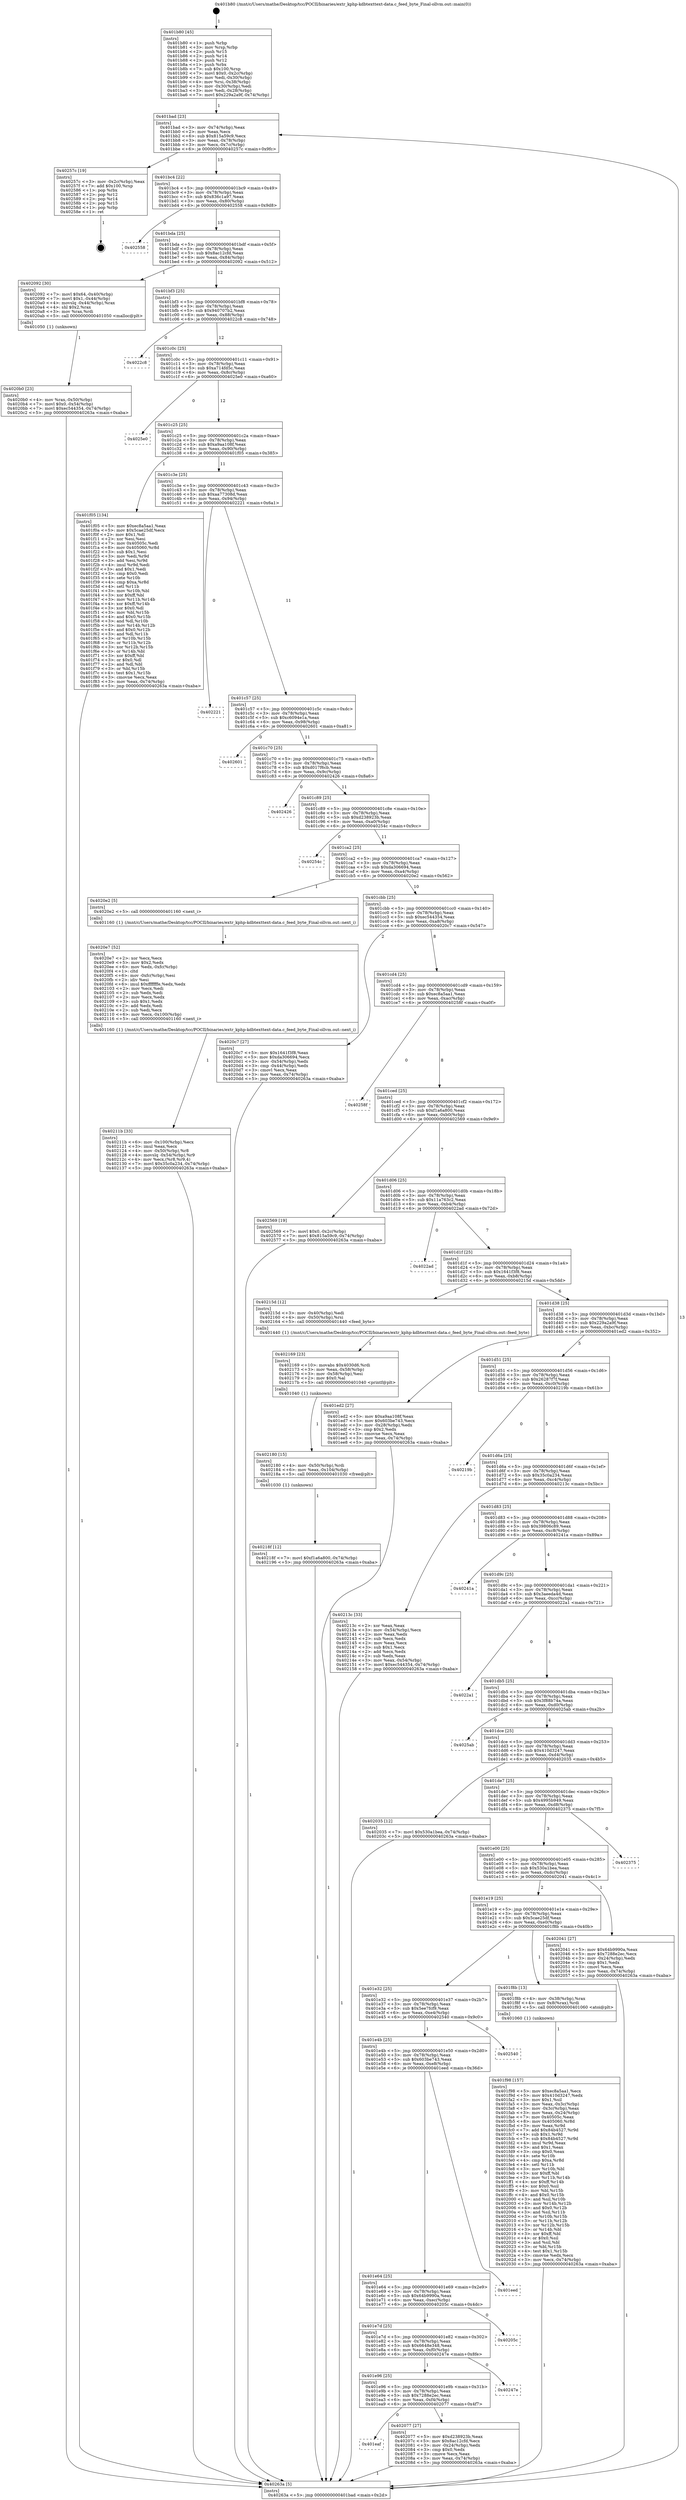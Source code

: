 digraph "0x401b80" {
  label = "0x401b80 (/mnt/c/Users/mathe/Desktop/tcc/POCII/binaries/extr_kphp-kdbtexttext-data.c_feed_byte_Final-ollvm.out::main(0))"
  labelloc = "t"
  node[shape=record]

  Entry [label="",width=0.3,height=0.3,shape=circle,fillcolor=black,style=filled]
  "0x401bad" [label="{
     0x401bad [23]\l
     | [instrs]\l
     &nbsp;&nbsp;0x401bad \<+3\>: mov -0x74(%rbp),%eax\l
     &nbsp;&nbsp;0x401bb0 \<+2\>: mov %eax,%ecx\l
     &nbsp;&nbsp;0x401bb2 \<+6\>: sub $0x815a59c9,%ecx\l
     &nbsp;&nbsp;0x401bb8 \<+3\>: mov %eax,-0x78(%rbp)\l
     &nbsp;&nbsp;0x401bbb \<+3\>: mov %ecx,-0x7c(%rbp)\l
     &nbsp;&nbsp;0x401bbe \<+6\>: je 000000000040257c \<main+0x9fc\>\l
  }"]
  "0x40257c" [label="{
     0x40257c [19]\l
     | [instrs]\l
     &nbsp;&nbsp;0x40257c \<+3\>: mov -0x2c(%rbp),%eax\l
     &nbsp;&nbsp;0x40257f \<+7\>: add $0x100,%rsp\l
     &nbsp;&nbsp;0x402586 \<+1\>: pop %rbx\l
     &nbsp;&nbsp;0x402587 \<+2\>: pop %r12\l
     &nbsp;&nbsp;0x402589 \<+2\>: pop %r14\l
     &nbsp;&nbsp;0x40258b \<+2\>: pop %r15\l
     &nbsp;&nbsp;0x40258d \<+1\>: pop %rbp\l
     &nbsp;&nbsp;0x40258e \<+1\>: ret\l
  }"]
  "0x401bc4" [label="{
     0x401bc4 [22]\l
     | [instrs]\l
     &nbsp;&nbsp;0x401bc4 \<+5\>: jmp 0000000000401bc9 \<main+0x49\>\l
     &nbsp;&nbsp;0x401bc9 \<+3\>: mov -0x78(%rbp),%eax\l
     &nbsp;&nbsp;0x401bcc \<+5\>: sub $0x836c1a97,%eax\l
     &nbsp;&nbsp;0x401bd1 \<+3\>: mov %eax,-0x80(%rbp)\l
     &nbsp;&nbsp;0x401bd4 \<+6\>: je 0000000000402558 \<main+0x9d8\>\l
  }"]
  Exit [label="",width=0.3,height=0.3,shape=circle,fillcolor=black,style=filled,peripheries=2]
  "0x402558" [label="{
     0x402558\l
  }", style=dashed]
  "0x401bda" [label="{
     0x401bda [25]\l
     | [instrs]\l
     &nbsp;&nbsp;0x401bda \<+5\>: jmp 0000000000401bdf \<main+0x5f\>\l
     &nbsp;&nbsp;0x401bdf \<+3\>: mov -0x78(%rbp),%eax\l
     &nbsp;&nbsp;0x401be2 \<+5\>: sub $0x8ac12cfd,%eax\l
     &nbsp;&nbsp;0x401be7 \<+6\>: mov %eax,-0x84(%rbp)\l
     &nbsp;&nbsp;0x401bed \<+6\>: je 0000000000402092 \<main+0x512\>\l
  }"]
  "0x40218f" [label="{
     0x40218f [12]\l
     | [instrs]\l
     &nbsp;&nbsp;0x40218f \<+7\>: movl $0xf1a6a800,-0x74(%rbp)\l
     &nbsp;&nbsp;0x402196 \<+5\>: jmp 000000000040263a \<main+0xaba\>\l
  }"]
  "0x402092" [label="{
     0x402092 [30]\l
     | [instrs]\l
     &nbsp;&nbsp;0x402092 \<+7\>: movl $0x64,-0x40(%rbp)\l
     &nbsp;&nbsp;0x402099 \<+7\>: movl $0x1,-0x44(%rbp)\l
     &nbsp;&nbsp;0x4020a0 \<+4\>: movslq -0x44(%rbp),%rax\l
     &nbsp;&nbsp;0x4020a4 \<+4\>: shl $0x2,%rax\l
     &nbsp;&nbsp;0x4020a8 \<+3\>: mov %rax,%rdi\l
     &nbsp;&nbsp;0x4020ab \<+5\>: call 0000000000401050 \<malloc@plt\>\l
     | [calls]\l
     &nbsp;&nbsp;0x401050 \{1\} (unknown)\l
  }"]
  "0x401bf3" [label="{
     0x401bf3 [25]\l
     | [instrs]\l
     &nbsp;&nbsp;0x401bf3 \<+5\>: jmp 0000000000401bf8 \<main+0x78\>\l
     &nbsp;&nbsp;0x401bf8 \<+3\>: mov -0x78(%rbp),%eax\l
     &nbsp;&nbsp;0x401bfb \<+5\>: sub $0x940707b2,%eax\l
     &nbsp;&nbsp;0x401c00 \<+6\>: mov %eax,-0x88(%rbp)\l
     &nbsp;&nbsp;0x401c06 \<+6\>: je 00000000004022c8 \<main+0x748\>\l
  }"]
  "0x402180" [label="{
     0x402180 [15]\l
     | [instrs]\l
     &nbsp;&nbsp;0x402180 \<+4\>: mov -0x50(%rbp),%rdi\l
     &nbsp;&nbsp;0x402184 \<+6\>: mov %eax,-0x104(%rbp)\l
     &nbsp;&nbsp;0x40218a \<+5\>: call 0000000000401030 \<free@plt\>\l
     | [calls]\l
     &nbsp;&nbsp;0x401030 \{1\} (unknown)\l
  }"]
  "0x4022c8" [label="{
     0x4022c8\l
  }", style=dashed]
  "0x401c0c" [label="{
     0x401c0c [25]\l
     | [instrs]\l
     &nbsp;&nbsp;0x401c0c \<+5\>: jmp 0000000000401c11 \<main+0x91\>\l
     &nbsp;&nbsp;0x401c11 \<+3\>: mov -0x78(%rbp),%eax\l
     &nbsp;&nbsp;0x401c14 \<+5\>: sub $0xa714fd5c,%eax\l
     &nbsp;&nbsp;0x401c19 \<+6\>: mov %eax,-0x8c(%rbp)\l
     &nbsp;&nbsp;0x401c1f \<+6\>: je 00000000004025e0 \<main+0xa60\>\l
  }"]
  "0x402169" [label="{
     0x402169 [23]\l
     | [instrs]\l
     &nbsp;&nbsp;0x402169 \<+10\>: movabs $0x4030d6,%rdi\l
     &nbsp;&nbsp;0x402173 \<+3\>: mov %eax,-0x58(%rbp)\l
     &nbsp;&nbsp;0x402176 \<+3\>: mov -0x58(%rbp),%esi\l
     &nbsp;&nbsp;0x402179 \<+2\>: mov $0x0,%al\l
     &nbsp;&nbsp;0x40217b \<+5\>: call 0000000000401040 \<printf@plt\>\l
     | [calls]\l
     &nbsp;&nbsp;0x401040 \{1\} (unknown)\l
  }"]
  "0x4025e0" [label="{
     0x4025e0\l
  }", style=dashed]
  "0x401c25" [label="{
     0x401c25 [25]\l
     | [instrs]\l
     &nbsp;&nbsp;0x401c25 \<+5\>: jmp 0000000000401c2a \<main+0xaa\>\l
     &nbsp;&nbsp;0x401c2a \<+3\>: mov -0x78(%rbp),%eax\l
     &nbsp;&nbsp;0x401c2d \<+5\>: sub $0xa9aa108f,%eax\l
     &nbsp;&nbsp;0x401c32 \<+6\>: mov %eax,-0x90(%rbp)\l
     &nbsp;&nbsp;0x401c38 \<+6\>: je 0000000000401f05 \<main+0x385\>\l
  }"]
  "0x40211b" [label="{
     0x40211b [33]\l
     | [instrs]\l
     &nbsp;&nbsp;0x40211b \<+6\>: mov -0x100(%rbp),%ecx\l
     &nbsp;&nbsp;0x402121 \<+3\>: imul %eax,%ecx\l
     &nbsp;&nbsp;0x402124 \<+4\>: mov -0x50(%rbp),%r8\l
     &nbsp;&nbsp;0x402128 \<+4\>: movslq -0x54(%rbp),%r9\l
     &nbsp;&nbsp;0x40212c \<+4\>: mov %ecx,(%r8,%r9,4)\l
     &nbsp;&nbsp;0x402130 \<+7\>: movl $0x35c0a234,-0x74(%rbp)\l
     &nbsp;&nbsp;0x402137 \<+5\>: jmp 000000000040263a \<main+0xaba\>\l
  }"]
  "0x401f05" [label="{
     0x401f05 [134]\l
     | [instrs]\l
     &nbsp;&nbsp;0x401f05 \<+5\>: mov $0xec8a5aa1,%eax\l
     &nbsp;&nbsp;0x401f0a \<+5\>: mov $0x5cae25df,%ecx\l
     &nbsp;&nbsp;0x401f0f \<+2\>: mov $0x1,%dl\l
     &nbsp;&nbsp;0x401f11 \<+2\>: xor %esi,%esi\l
     &nbsp;&nbsp;0x401f13 \<+7\>: mov 0x40505c,%edi\l
     &nbsp;&nbsp;0x401f1a \<+8\>: mov 0x405060,%r8d\l
     &nbsp;&nbsp;0x401f22 \<+3\>: sub $0x1,%esi\l
     &nbsp;&nbsp;0x401f25 \<+3\>: mov %edi,%r9d\l
     &nbsp;&nbsp;0x401f28 \<+3\>: add %esi,%r9d\l
     &nbsp;&nbsp;0x401f2b \<+4\>: imul %r9d,%edi\l
     &nbsp;&nbsp;0x401f2f \<+3\>: and $0x1,%edi\l
     &nbsp;&nbsp;0x401f32 \<+3\>: cmp $0x0,%edi\l
     &nbsp;&nbsp;0x401f35 \<+4\>: sete %r10b\l
     &nbsp;&nbsp;0x401f39 \<+4\>: cmp $0xa,%r8d\l
     &nbsp;&nbsp;0x401f3d \<+4\>: setl %r11b\l
     &nbsp;&nbsp;0x401f41 \<+3\>: mov %r10b,%bl\l
     &nbsp;&nbsp;0x401f44 \<+3\>: xor $0xff,%bl\l
     &nbsp;&nbsp;0x401f47 \<+3\>: mov %r11b,%r14b\l
     &nbsp;&nbsp;0x401f4a \<+4\>: xor $0xff,%r14b\l
     &nbsp;&nbsp;0x401f4e \<+3\>: xor $0x0,%dl\l
     &nbsp;&nbsp;0x401f51 \<+3\>: mov %bl,%r15b\l
     &nbsp;&nbsp;0x401f54 \<+4\>: and $0x0,%r15b\l
     &nbsp;&nbsp;0x401f58 \<+3\>: and %dl,%r10b\l
     &nbsp;&nbsp;0x401f5b \<+3\>: mov %r14b,%r12b\l
     &nbsp;&nbsp;0x401f5e \<+4\>: and $0x0,%r12b\l
     &nbsp;&nbsp;0x401f62 \<+3\>: and %dl,%r11b\l
     &nbsp;&nbsp;0x401f65 \<+3\>: or %r10b,%r15b\l
     &nbsp;&nbsp;0x401f68 \<+3\>: or %r11b,%r12b\l
     &nbsp;&nbsp;0x401f6b \<+3\>: xor %r12b,%r15b\l
     &nbsp;&nbsp;0x401f6e \<+3\>: or %r14b,%bl\l
     &nbsp;&nbsp;0x401f71 \<+3\>: xor $0xff,%bl\l
     &nbsp;&nbsp;0x401f74 \<+3\>: or $0x0,%dl\l
     &nbsp;&nbsp;0x401f77 \<+2\>: and %dl,%bl\l
     &nbsp;&nbsp;0x401f79 \<+3\>: or %bl,%r15b\l
     &nbsp;&nbsp;0x401f7c \<+4\>: test $0x1,%r15b\l
     &nbsp;&nbsp;0x401f80 \<+3\>: cmovne %ecx,%eax\l
     &nbsp;&nbsp;0x401f83 \<+3\>: mov %eax,-0x74(%rbp)\l
     &nbsp;&nbsp;0x401f86 \<+5\>: jmp 000000000040263a \<main+0xaba\>\l
  }"]
  "0x401c3e" [label="{
     0x401c3e [25]\l
     | [instrs]\l
     &nbsp;&nbsp;0x401c3e \<+5\>: jmp 0000000000401c43 \<main+0xc3\>\l
     &nbsp;&nbsp;0x401c43 \<+3\>: mov -0x78(%rbp),%eax\l
     &nbsp;&nbsp;0x401c46 \<+5\>: sub $0xaa77308d,%eax\l
     &nbsp;&nbsp;0x401c4b \<+6\>: mov %eax,-0x94(%rbp)\l
     &nbsp;&nbsp;0x401c51 \<+6\>: je 0000000000402221 \<main+0x6a1\>\l
  }"]
  "0x4020e7" [label="{
     0x4020e7 [52]\l
     | [instrs]\l
     &nbsp;&nbsp;0x4020e7 \<+2\>: xor %ecx,%ecx\l
     &nbsp;&nbsp;0x4020e9 \<+5\>: mov $0x2,%edx\l
     &nbsp;&nbsp;0x4020ee \<+6\>: mov %edx,-0xfc(%rbp)\l
     &nbsp;&nbsp;0x4020f4 \<+1\>: cltd\l
     &nbsp;&nbsp;0x4020f5 \<+6\>: mov -0xfc(%rbp),%esi\l
     &nbsp;&nbsp;0x4020fb \<+2\>: idiv %esi\l
     &nbsp;&nbsp;0x4020fd \<+6\>: imul $0xfffffffe,%edx,%edx\l
     &nbsp;&nbsp;0x402103 \<+2\>: mov %ecx,%edi\l
     &nbsp;&nbsp;0x402105 \<+2\>: sub %edx,%edi\l
     &nbsp;&nbsp;0x402107 \<+2\>: mov %ecx,%edx\l
     &nbsp;&nbsp;0x402109 \<+3\>: sub $0x1,%edx\l
     &nbsp;&nbsp;0x40210c \<+2\>: add %edx,%edi\l
     &nbsp;&nbsp;0x40210e \<+2\>: sub %edi,%ecx\l
     &nbsp;&nbsp;0x402110 \<+6\>: mov %ecx,-0x100(%rbp)\l
     &nbsp;&nbsp;0x402116 \<+5\>: call 0000000000401160 \<next_i\>\l
     | [calls]\l
     &nbsp;&nbsp;0x401160 \{1\} (/mnt/c/Users/mathe/Desktop/tcc/POCII/binaries/extr_kphp-kdbtexttext-data.c_feed_byte_Final-ollvm.out::next_i)\l
  }"]
  "0x402221" [label="{
     0x402221\l
  }", style=dashed]
  "0x401c57" [label="{
     0x401c57 [25]\l
     | [instrs]\l
     &nbsp;&nbsp;0x401c57 \<+5\>: jmp 0000000000401c5c \<main+0xdc\>\l
     &nbsp;&nbsp;0x401c5c \<+3\>: mov -0x78(%rbp),%eax\l
     &nbsp;&nbsp;0x401c5f \<+5\>: sub $0xc6094e1a,%eax\l
     &nbsp;&nbsp;0x401c64 \<+6\>: mov %eax,-0x98(%rbp)\l
     &nbsp;&nbsp;0x401c6a \<+6\>: je 0000000000402601 \<main+0xa81\>\l
  }"]
  "0x4020b0" [label="{
     0x4020b0 [23]\l
     | [instrs]\l
     &nbsp;&nbsp;0x4020b0 \<+4\>: mov %rax,-0x50(%rbp)\l
     &nbsp;&nbsp;0x4020b4 \<+7\>: movl $0x0,-0x54(%rbp)\l
     &nbsp;&nbsp;0x4020bb \<+7\>: movl $0xec544354,-0x74(%rbp)\l
     &nbsp;&nbsp;0x4020c2 \<+5\>: jmp 000000000040263a \<main+0xaba\>\l
  }"]
  "0x402601" [label="{
     0x402601\l
  }", style=dashed]
  "0x401c70" [label="{
     0x401c70 [25]\l
     | [instrs]\l
     &nbsp;&nbsp;0x401c70 \<+5\>: jmp 0000000000401c75 \<main+0xf5\>\l
     &nbsp;&nbsp;0x401c75 \<+3\>: mov -0x78(%rbp),%eax\l
     &nbsp;&nbsp;0x401c78 \<+5\>: sub $0xd017f6cb,%eax\l
     &nbsp;&nbsp;0x401c7d \<+6\>: mov %eax,-0x9c(%rbp)\l
     &nbsp;&nbsp;0x401c83 \<+6\>: je 0000000000402426 \<main+0x8a6\>\l
  }"]
  "0x401eaf" [label="{
     0x401eaf\l
  }", style=dashed]
  "0x402426" [label="{
     0x402426\l
  }", style=dashed]
  "0x401c89" [label="{
     0x401c89 [25]\l
     | [instrs]\l
     &nbsp;&nbsp;0x401c89 \<+5\>: jmp 0000000000401c8e \<main+0x10e\>\l
     &nbsp;&nbsp;0x401c8e \<+3\>: mov -0x78(%rbp),%eax\l
     &nbsp;&nbsp;0x401c91 \<+5\>: sub $0xd238923b,%eax\l
     &nbsp;&nbsp;0x401c96 \<+6\>: mov %eax,-0xa0(%rbp)\l
     &nbsp;&nbsp;0x401c9c \<+6\>: je 000000000040254c \<main+0x9cc\>\l
  }"]
  "0x402077" [label="{
     0x402077 [27]\l
     | [instrs]\l
     &nbsp;&nbsp;0x402077 \<+5\>: mov $0xd238923b,%eax\l
     &nbsp;&nbsp;0x40207c \<+5\>: mov $0x8ac12cfd,%ecx\l
     &nbsp;&nbsp;0x402081 \<+3\>: mov -0x24(%rbp),%edx\l
     &nbsp;&nbsp;0x402084 \<+3\>: cmp $0x0,%edx\l
     &nbsp;&nbsp;0x402087 \<+3\>: cmove %ecx,%eax\l
     &nbsp;&nbsp;0x40208a \<+3\>: mov %eax,-0x74(%rbp)\l
     &nbsp;&nbsp;0x40208d \<+5\>: jmp 000000000040263a \<main+0xaba\>\l
  }"]
  "0x40254c" [label="{
     0x40254c\l
  }", style=dashed]
  "0x401ca2" [label="{
     0x401ca2 [25]\l
     | [instrs]\l
     &nbsp;&nbsp;0x401ca2 \<+5\>: jmp 0000000000401ca7 \<main+0x127\>\l
     &nbsp;&nbsp;0x401ca7 \<+3\>: mov -0x78(%rbp),%eax\l
     &nbsp;&nbsp;0x401caa \<+5\>: sub $0xda306694,%eax\l
     &nbsp;&nbsp;0x401caf \<+6\>: mov %eax,-0xa4(%rbp)\l
     &nbsp;&nbsp;0x401cb5 \<+6\>: je 00000000004020e2 \<main+0x562\>\l
  }"]
  "0x401e96" [label="{
     0x401e96 [25]\l
     | [instrs]\l
     &nbsp;&nbsp;0x401e96 \<+5\>: jmp 0000000000401e9b \<main+0x31b\>\l
     &nbsp;&nbsp;0x401e9b \<+3\>: mov -0x78(%rbp),%eax\l
     &nbsp;&nbsp;0x401e9e \<+5\>: sub $0x7288e2ec,%eax\l
     &nbsp;&nbsp;0x401ea3 \<+6\>: mov %eax,-0xf4(%rbp)\l
     &nbsp;&nbsp;0x401ea9 \<+6\>: je 0000000000402077 \<main+0x4f7\>\l
  }"]
  "0x4020e2" [label="{
     0x4020e2 [5]\l
     | [instrs]\l
     &nbsp;&nbsp;0x4020e2 \<+5\>: call 0000000000401160 \<next_i\>\l
     | [calls]\l
     &nbsp;&nbsp;0x401160 \{1\} (/mnt/c/Users/mathe/Desktop/tcc/POCII/binaries/extr_kphp-kdbtexttext-data.c_feed_byte_Final-ollvm.out::next_i)\l
  }"]
  "0x401cbb" [label="{
     0x401cbb [25]\l
     | [instrs]\l
     &nbsp;&nbsp;0x401cbb \<+5\>: jmp 0000000000401cc0 \<main+0x140\>\l
     &nbsp;&nbsp;0x401cc0 \<+3\>: mov -0x78(%rbp),%eax\l
     &nbsp;&nbsp;0x401cc3 \<+5\>: sub $0xec544354,%eax\l
     &nbsp;&nbsp;0x401cc8 \<+6\>: mov %eax,-0xa8(%rbp)\l
     &nbsp;&nbsp;0x401cce \<+6\>: je 00000000004020c7 \<main+0x547\>\l
  }"]
  "0x40247e" [label="{
     0x40247e\l
  }", style=dashed]
  "0x4020c7" [label="{
     0x4020c7 [27]\l
     | [instrs]\l
     &nbsp;&nbsp;0x4020c7 \<+5\>: mov $0x1641f3f8,%eax\l
     &nbsp;&nbsp;0x4020cc \<+5\>: mov $0xda306694,%ecx\l
     &nbsp;&nbsp;0x4020d1 \<+3\>: mov -0x54(%rbp),%edx\l
     &nbsp;&nbsp;0x4020d4 \<+3\>: cmp -0x44(%rbp),%edx\l
     &nbsp;&nbsp;0x4020d7 \<+3\>: cmovl %ecx,%eax\l
     &nbsp;&nbsp;0x4020da \<+3\>: mov %eax,-0x74(%rbp)\l
     &nbsp;&nbsp;0x4020dd \<+5\>: jmp 000000000040263a \<main+0xaba\>\l
  }"]
  "0x401cd4" [label="{
     0x401cd4 [25]\l
     | [instrs]\l
     &nbsp;&nbsp;0x401cd4 \<+5\>: jmp 0000000000401cd9 \<main+0x159\>\l
     &nbsp;&nbsp;0x401cd9 \<+3\>: mov -0x78(%rbp),%eax\l
     &nbsp;&nbsp;0x401cdc \<+5\>: sub $0xec8a5aa1,%eax\l
     &nbsp;&nbsp;0x401ce1 \<+6\>: mov %eax,-0xac(%rbp)\l
     &nbsp;&nbsp;0x401ce7 \<+6\>: je 000000000040258f \<main+0xa0f\>\l
  }"]
  "0x401e7d" [label="{
     0x401e7d [25]\l
     | [instrs]\l
     &nbsp;&nbsp;0x401e7d \<+5\>: jmp 0000000000401e82 \<main+0x302\>\l
     &nbsp;&nbsp;0x401e82 \<+3\>: mov -0x78(%rbp),%eax\l
     &nbsp;&nbsp;0x401e85 \<+5\>: sub $0x6648e348,%eax\l
     &nbsp;&nbsp;0x401e8a \<+6\>: mov %eax,-0xf0(%rbp)\l
     &nbsp;&nbsp;0x401e90 \<+6\>: je 000000000040247e \<main+0x8fe\>\l
  }"]
  "0x40258f" [label="{
     0x40258f\l
  }", style=dashed]
  "0x401ced" [label="{
     0x401ced [25]\l
     | [instrs]\l
     &nbsp;&nbsp;0x401ced \<+5\>: jmp 0000000000401cf2 \<main+0x172\>\l
     &nbsp;&nbsp;0x401cf2 \<+3\>: mov -0x78(%rbp),%eax\l
     &nbsp;&nbsp;0x401cf5 \<+5\>: sub $0xf1a6a800,%eax\l
     &nbsp;&nbsp;0x401cfa \<+6\>: mov %eax,-0xb0(%rbp)\l
     &nbsp;&nbsp;0x401d00 \<+6\>: je 0000000000402569 \<main+0x9e9\>\l
  }"]
  "0x40205c" [label="{
     0x40205c\l
  }", style=dashed]
  "0x402569" [label="{
     0x402569 [19]\l
     | [instrs]\l
     &nbsp;&nbsp;0x402569 \<+7\>: movl $0x0,-0x2c(%rbp)\l
     &nbsp;&nbsp;0x402570 \<+7\>: movl $0x815a59c9,-0x74(%rbp)\l
     &nbsp;&nbsp;0x402577 \<+5\>: jmp 000000000040263a \<main+0xaba\>\l
  }"]
  "0x401d06" [label="{
     0x401d06 [25]\l
     | [instrs]\l
     &nbsp;&nbsp;0x401d06 \<+5\>: jmp 0000000000401d0b \<main+0x18b\>\l
     &nbsp;&nbsp;0x401d0b \<+3\>: mov -0x78(%rbp),%eax\l
     &nbsp;&nbsp;0x401d0e \<+5\>: sub $0x11a763c2,%eax\l
     &nbsp;&nbsp;0x401d13 \<+6\>: mov %eax,-0xb4(%rbp)\l
     &nbsp;&nbsp;0x401d19 \<+6\>: je 00000000004022ad \<main+0x72d\>\l
  }"]
  "0x401e64" [label="{
     0x401e64 [25]\l
     | [instrs]\l
     &nbsp;&nbsp;0x401e64 \<+5\>: jmp 0000000000401e69 \<main+0x2e9\>\l
     &nbsp;&nbsp;0x401e69 \<+3\>: mov -0x78(%rbp),%eax\l
     &nbsp;&nbsp;0x401e6c \<+5\>: sub $0x64b9990a,%eax\l
     &nbsp;&nbsp;0x401e71 \<+6\>: mov %eax,-0xec(%rbp)\l
     &nbsp;&nbsp;0x401e77 \<+6\>: je 000000000040205c \<main+0x4dc\>\l
  }"]
  "0x4022ad" [label="{
     0x4022ad\l
  }", style=dashed]
  "0x401d1f" [label="{
     0x401d1f [25]\l
     | [instrs]\l
     &nbsp;&nbsp;0x401d1f \<+5\>: jmp 0000000000401d24 \<main+0x1a4\>\l
     &nbsp;&nbsp;0x401d24 \<+3\>: mov -0x78(%rbp),%eax\l
     &nbsp;&nbsp;0x401d27 \<+5\>: sub $0x1641f3f8,%eax\l
     &nbsp;&nbsp;0x401d2c \<+6\>: mov %eax,-0xb8(%rbp)\l
     &nbsp;&nbsp;0x401d32 \<+6\>: je 000000000040215d \<main+0x5dd\>\l
  }"]
  "0x401eed" [label="{
     0x401eed\l
  }", style=dashed]
  "0x40215d" [label="{
     0x40215d [12]\l
     | [instrs]\l
     &nbsp;&nbsp;0x40215d \<+3\>: mov -0x40(%rbp),%edi\l
     &nbsp;&nbsp;0x402160 \<+4\>: mov -0x50(%rbp),%rsi\l
     &nbsp;&nbsp;0x402164 \<+5\>: call 0000000000401440 \<feed_byte\>\l
     | [calls]\l
     &nbsp;&nbsp;0x401440 \{1\} (/mnt/c/Users/mathe/Desktop/tcc/POCII/binaries/extr_kphp-kdbtexttext-data.c_feed_byte_Final-ollvm.out::feed_byte)\l
  }"]
  "0x401d38" [label="{
     0x401d38 [25]\l
     | [instrs]\l
     &nbsp;&nbsp;0x401d38 \<+5\>: jmp 0000000000401d3d \<main+0x1bd\>\l
     &nbsp;&nbsp;0x401d3d \<+3\>: mov -0x78(%rbp),%eax\l
     &nbsp;&nbsp;0x401d40 \<+5\>: sub $0x229a2a9f,%eax\l
     &nbsp;&nbsp;0x401d45 \<+6\>: mov %eax,-0xbc(%rbp)\l
     &nbsp;&nbsp;0x401d4b \<+6\>: je 0000000000401ed2 \<main+0x352\>\l
  }"]
  "0x401e4b" [label="{
     0x401e4b [25]\l
     | [instrs]\l
     &nbsp;&nbsp;0x401e4b \<+5\>: jmp 0000000000401e50 \<main+0x2d0\>\l
     &nbsp;&nbsp;0x401e50 \<+3\>: mov -0x78(%rbp),%eax\l
     &nbsp;&nbsp;0x401e53 \<+5\>: sub $0x603be743,%eax\l
     &nbsp;&nbsp;0x401e58 \<+6\>: mov %eax,-0xe8(%rbp)\l
     &nbsp;&nbsp;0x401e5e \<+6\>: je 0000000000401eed \<main+0x36d\>\l
  }"]
  "0x401ed2" [label="{
     0x401ed2 [27]\l
     | [instrs]\l
     &nbsp;&nbsp;0x401ed2 \<+5\>: mov $0xa9aa108f,%eax\l
     &nbsp;&nbsp;0x401ed7 \<+5\>: mov $0x603be743,%ecx\l
     &nbsp;&nbsp;0x401edc \<+3\>: mov -0x28(%rbp),%edx\l
     &nbsp;&nbsp;0x401edf \<+3\>: cmp $0x2,%edx\l
     &nbsp;&nbsp;0x401ee2 \<+3\>: cmovne %ecx,%eax\l
     &nbsp;&nbsp;0x401ee5 \<+3\>: mov %eax,-0x74(%rbp)\l
     &nbsp;&nbsp;0x401ee8 \<+5\>: jmp 000000000040263a \<main+0xaba\>\l
  }"]
  "0x401d51" [label="{
     0x401d51 [25]\l
     | [instrs]\l
     &nbsp;&nbsp;0x401d51 \<+5\>: jmp 0000000000401d56 \<main+0x1d6\>\l
     &nbsp;&nbsp;0x401d56 \<+3\>: mov -0x78(%rbp),%eax\l
     &nbsp;&nbsp;0x401d59 \<+5\>: sub $0x26287f7f,%eax\l
     &nbsp;&nbsp;0x401d5e \<+6\>: mov %eax,-0xc0(%rbp)\l
     &nbsp;&nbsp;0x401d64 \<+6\>: je 000000000040219b \<main+0x61b\>\l
  }"]
  "0x40263a" [label="{
     0x40263a [5]\l
     | [instrs]\l
     &nbsp;&nbsp;0x40263a \<+5\>: jmp 0000000000401bad \<main+0x2d\>\l
  }"]
  "0x401b80" [label="{
     0x401b80 [45]\l
     | [instrs]\l
     &nbsp;&nbsp;0x401b80 \<+1\>: push %rbp\l
     &nbsp;&nbsp;0x401b81 \<+3\>: mov %rsp,%rbp\l
     &nbsp;&nbsp;0x401b84 \<+2\>: push %r15\l
     &nbsp;&nbsp;0x401b86 \<+2\>: push %r14\l
     &nbsp;&nbsp;0x401b88 \<+2\>: push %r12\l
     &nbsp;&nbsp;0x401b8a \<+1\>: push %rbx\l
     &nbsp;&nbsp;0x401b8b \<+7\>: sub $0x100,%rsp\l
     &nbsp;&nbsp;0x401b92 \<+7\>: movl $0x0,-0x2c(%rbp)\l
     &nbsp;&nbsp;0x401b99 \<+3\>: mov %edi,-0x30(%rbp)\l
     &nbsp;&nbsp;0x401b9c \<+4\>: mov %rsi,-0x38(%rbp)\l
     &nbsp;&nbsp;0x401ba0 \<+3\>: mov -0x30(%rbp),%edi\l
     &nbsp;&nbsp;0x401ba3 \<+3\>: mov %edi,-0x28(%rbp)\l
     &nbsp;&nbsp;0x401ba6 \<+7\>: movl $0x229a2a9f,-0x74(%rbp)\l
  }"]
  "0x402540" [label="{
     0x402540\l
  }", style=dashed]
  "0x40219b" [label="{
     0x40219b\l
  }", style=dashed]
  "0x401d6a" [label="{
     0x401d6a [25]\l
     | [instrs]\l
     &nbsp;&nbsp;0x401d6a \<+5\>: jmp 0000000000401d6f \<main+0x1ef\>\l
     &nbsp;&nbsp;0x401d6f \<+3\>: mov -0x78(%rbp),%eax\l
     &nbsp;&nbsp;0x401d72 \<+5\>: sub $0x35c0a234,%eax\l
     &nbsp;&nbsp;0x401d77 \<+6\>: mov %eax,-0xc4(%rbp)\l
     &nbsp;&nbsp;0x401d7d \<+6\>: je 000000000040213c \<main+0x5bc\>\l
  }"]
  "0x401f98" [label="{
     0x401f98 [157]\l
     | [instrs]\l
     &nbsp;&nbsp;0x401f98 \<+5\>: mov $0xec8a5aa1,%ecx\l
     &nbsp;&nbsp;0x401f9d \<+5\>: mov $0x410d3247,%edx\l
     &nbsp;&nbsp;0x401fa2 \<+3\>: mov $0x1,%sil\l
     &nbsp;&nbsp;0x401fa5 \<+3\>: mov %eax,-0x3c(%rbp)\l
     &nbsp;&nbsp;0x401fa8 \<+3\>: mov -0x3c(%rbp),%eax\l
     &nbsp;&nbsp;0x401fab \<+3\>: mov %eax,-0x24(%rbp)\l
     &nbsp;&nbsp;0x401fae \<+7\>: mov 0x40505c,%eax\l
     &nbsp;&nbsp;0x401fb5 \<+8\>: mov 0x405060,%r8d\l
     &nbsp;&nbsp;0x401fbd \<+3\>: mov %eax,%r9d\l
     &nbsp;&nbsp;0x401fc0 \<+7\>: add $0x84b4527,%r9d\l
     &nbsp;&nbsp;0x401fc7 \<+4\>: sub $0x1,%r9d\l
     &nbsp;&nbsp;0x401fcb \<+7\>: sub $0x84b4527,%r9d\l
     &nbsp;&nbsp;0x401fd2 \<+4\>: imul %r9d,%eax\l
     &nbsp;&nbsp;0x401fd6 \<+3\>: and $0x1,%eax\l
     &nbsp;&nbsp;0x401fd9 \<+3\>: cmp $0x0,%eax\l
     &nbsp;&nbsp;0x401fdc \<+4\>: sete %r10b\l
     &nbsp;&nbsp;0x401fe0 \<+4\>: cmp $0xa,%r8d\l
     &nbsp;&nbsp;0x401fe4 \<+4\>: setl %r11b\l
     &nbsp;&nbsp;0x401fe8 \<+3\>: mov %r10b,%bl\l
     &nbsp;&nbsp;0x401feb \<+3\>: xor $0xff,%bl\l
     &nbsp;&nbsp;0x401fee \<+3\>: mov %r11b,%r14b\l
     &nbsp;&nbsp;0x401ff1 \<+4\>: xor $0xff,%r14b\l
     &nbsp;&nbsp;0x401ff5 \<+4\>: xor $0x0,%sil\l
     &nbsp;&nbsp;0x401ff9 \<+3\>: mov %bl,%r15b\l
     &nbsp;&nbsp;0x401ffc \<+4\>: and $0x0,%r15b\l
     &nbsp;&nbsp;0x402000 \<+3\>: and %sil,%r10b\l
     &nbsp;&nbsp;0x402003 \<+3\>: mov %r14b,%r12b\l
     &nbsp;&nbsp;0x402006 \<+4\>: and $0x0,%r12b\l
     &nbsp;&nbsp;0x40200a \<+3\>: and %sil,%r11b\l
     &nbsp;&nbsp;0x40200d \<+3\>: or %r10b,%r15b\l
     &nbsp;&nbsp;0x402010 \<+3\>: or %r11b,%r12b\l
     &nbsp;&nbsp;0x402013 \<+3\>: xor %r12b,%r15b\l
     &nbsp;&nbsp;0x402016 \<+3\>: or %r14b,%bl\l
     &nbsp;&nbsp;0x402019 \<+3\>: xor $0xff,%bl\l
     &nbsp;&nbsp;0x40201c \<+4\>: or $0x0,%sil\l
     &nbsp;&nbsp;0x402020 \<+3\>: and %sil,%bl\l
     &nbsp;&nbsp;0x402023 \<+3\>: or %bl,%r15b\l
     &nbsp;&nbsp;0x402026 \<+4\>: test $0x1,%r15b\l
     &nbsp;&nbsp;0x40202a \<+3\>: cmovne %edx,%ecx\l
     &nbsp;&nbsp;0x40202d \<+3\>: mov %ecx,-0x74(%rbp)\l
     &nbsp;&nbsp;0x402030 \<+5\>: jmp 000000000040263a \<main+0xaba\>\l
  }"]
  "0x40213c" [label="{
     0x40213c [33]\l
     | [instrs]\l
     &nbsp;&nbsp;0x40213c \<+2\>: xor %eax,%eax\l
     &nbsp;&nbsp;0x40213e \<+3\>: mov -0x54(%rbp),%ecx\l
     &nbsp;&nbsp;0x402141 \<+2\>: mov %eax,%edx\l
     &nbsp;&nbsp;0x402143 \<+2\>: sub %ecx,%edx\l
     &nbsp;&nbsp;0x402145 \<+2\>: mov %eax,%ecx\l
     &nbsp;&nbsp;0x402147 \<+3\>: sub $0x1,%ecx\l
     &nbsp;&nbsp;0x40214a \<+2\>: add %ecx,%edx\l
     &nbsp;&nbsp;0x40214c \<+2\>: sub %edx,%eax\l
     &nbsp;&nbsp;0x40214e \<+3\>: mov %eax,-0x54(%rbp)\l
     &nbsp;&nbsp;0x402151 \<+7\>: movl $0xec544354,-0x74(%rbp)\l
     &nbsp;&nbsp;0x402158 \<+5\>: jmp 000000000040263a \<main+0xaba\>\l
  }"]
  "0x401d83" [label="{
     0x401d83 [25]\l
     | [instrs]\l
     &nbsp;&nbsp;0x401d83 \<+5\>: jmp 0000000000401d88 \<main+0x208\>\l
     &nbsp;&nbsp;0x401d88 \<+3\>: mov -0x78(%rbp),%eax\l
     &nbsp;&nbsp;0x401d8b \<+5\>: sub $0x39806c89,%eax\l
     &nbsp;&nbsp;0x401d90 \<+6\>: mov %eax,-0xc8(%rbp)\l
     &nbsp;&nbsp;0x401d96 \<+6\>: je 000000000040241a \<main+0x89a\>\l
  }"]
  "0x401e32" [label="{
     0x401e32 [25]\l
     | [instrs]\l
     &nbsp;&nbsp;0x401e32 \<+5\>: jmp 0000000000401e37 \<main+0x2b7\>\l
     &nbsp;&nbsp;0x401e37 \<+3\>: mov -0x78(%rbp),%eax\l
     &nbsp;&nbsp;0x401e3a \<+5\>: sub $0x5ee7fcf9,%eax\l
     &nbsp;&nbsp;0x401e3f \<+6\>: mov %eax,-0xe4(%rbp)\l
     &nbsp;&nbsp;0x401e45 \<+6\>: je 0000000000402540 \<main+0x9c0\>\l
  }"]
  "0x40241a" [label="{
     0x40241a\l
  }", style=dashed]
  "0x401d9c" [label="{
     0x401d9c [25]\l
     | [instrs]\l
     &nbsp;&nbsp;0x401d9c \<+5\>: jmp 0000000000401da1 \<main+0x221\>\l
     &nbsp;&nbsp;0x401da1 \<+3\>: mov -0x78(%rbp),%eax\l
     &nbsp;&nbsp;0x401da4 \<+5\>: sub $0x3aeeda4d,%eax\l
     &nbsp;&nbsp;0x401da9 \<+6\>: mov %eax,-0xcc(%rbp)\l
     &nbsp;&nbsp;0x401daf \<+6\>: je 00000000004022a1 \<main+0x721\>\l
  }"]
  "0x401f8b" [label="{
     0x401f8b [13]\l
     | [instrs]\l
     &nbsp;&nbsp;0x401f8b \<+4\>: mov -0x38(%rbp),%rax\l
     &nbsp;&nbsp;0x401f8f \<+4\>: mov 0x8(%rax),%rdi\l
     &nbsp;&nbsp;0x401f93 \<+5\>: call 0000000000401060 \<atoi@plt\>\l
     | [calls]\l
     &nbsp;&nbsp;0x401060 \{1\} (unknown)\l
  }"]
  "0x4022a1" [label="{
     0x4022a1\l
  }", style=dashed]
  "0x401db5" [label="{
     0x401db5 [25]\l
     | [instrs]\l
     &nbsp;&nbsp;0x401db5 \<+5\>: jmp 0000000000401dba \<main+0x23a\>\l
     &nbsp;&nbsp;0x401dba \<+3\>: mov -0x78(%rbp),%eax\l
     &nbsp;&nbsp;0x401dbd \<+5\>: sub $0x3f88b74a,%eax\l
     &nbsp;&nbsp;0x401dc2 \<+6\>: mov %eax,-0xd0(%rbp)\l
     &nbsp;&nbsp;0x401dc8 \<+6\>: je 00000000004025ab \<main+0xa2b\>\l
  }"]
  "0x401e19" [label="{
     0x401e19 [25]\l
     | [instrs]\l
     &nbsp;&nbsp;0x401e19 \<+5\>: jmp 0000000000401e1e \<main+0x29e\>\l
     &nbsp;&nbsp;0x401e1e \<+3\>: mov -0x78(%rbp),%eax\l
     &nbsp;&nbsp;0x401e21 \<+5\>: sub $0x5cae25df,%eax\l
     &nbsp;&nbsp;0x401e26 \<+6\>: mov %eax,-0xe0(%rbp)\l
     &nbsp;&nbsp;0x401e2c \<+6\>: je 0000000000401f8b \<main+0x40b\>\l
  }"]
  "0x4025ab" [label="{
     0x4025ab\l
  }", style=dashed]
  "0x401dce" [label="{
     0x401dce [25]\l
     | [instrs]\l
     &nbsp;&nbsp;0x401dce \<+5\>: jmp 0000000000401dd3 \<main+0x253\>\l
     &nbsp;&nbsp;0x401dd3 \<+3\>: mov -0x78(%rbp),%eax\l
     &nbsp;&nbsp;0x401dd6 \<+5\>: sub $0x410d3247,%eax\l
     &nbsp;&nbsp;0x401ddb \<+6\>: mov %eax,-0xd4(%rbp)\l
     &nbsp;&nbsp;0x401de1 \<+6\>: je 0000000000402035 \<main+0x4b5\>\l
  }"]
  "0x402041" [label="{
     0x402041 [27]\l
     | [instrs]\l
     &nbsp;&nbsp;0x402041 \<+5\>: mov $0x64b9990a,%eax\l
     &nbsp;&nbsp;0x402046 \<+5\>: mov $0x7288e2ec,%ecx\l
     &nbsp;&nbsp;0x40204b \<+3\>: mov -0x24(%rbp),%edx\l
     &nbsp;&nbsp;0x40204e \<+3\>: cmp $0x1,%edx\l
     &nbsp;&nbsp;0x402051 \<+3\>: cmovl %ecx,%eax\l
     &nbsp;&nbsp;0x402054 \<+3\>: mov %eax,-0x74(%rbp)\l
     &nbsp;&nbsp;0x402057 \<+5\>: jmp 000000000040263a \<main+0xaba\>\l
  }"]
  "0x402035" [label="{
     0x402035 [12]\l
     | [instrs]\l
     &nbsp;&nbsp;0x402035 \<+7\>: movl $0x530a1bea,-0x74(%rbp)\l
     &nbsp;&nbsp;0x40203c \<+5\>: jmp 000000000040263a \<main+0xaba\>\l
  }"]
  "0x401de7" [label="{
     0x401de7 [25]\l
     | [instrs]\l
     &nbsp;&nbsp;0x401de7 \<+5\>: jmp 0000000000401dec \<main+0x26c\>\l
     &nbsp;&nbsp;0x401dec \<+3\>: mov -0x78(%rbp),%eax\l
     &nbsp;&nbsp;0x401def \<+5\>: sub $0x4995b949,%eax\l
     &nbsp;&nbsp;0x401df4 \<+6\>: mov %eax,-0xd8(%rbp)\l
     &nbsp;&nbsp;0x401dfa \<+6\>: je 0000000000402375 \<main+0x7f5\>\l
  }"]
  "0x401e00" [label="{
     0x401e00 [25]\l
     | [instrs]\l
     &nbsp;&nbsp;0x401e00 \<+5\>: jmp 0000000000401e05 \<main+0x285\>\l
     &nbsp;&nbsp;0x401e05 \<+3\>: mov -0x78(%rbp),%eax\l
     &nbsp;&nbsp;0x401e08 \<+5\>: sub $0x530a1bea,%eax\l
     &nbsp;&nbsp;0x401e0d \<+6\>: mov %eax,-0xdc(%rbp)\l
     &nbsp;&nbsp;0x401e13 \<+6\>: je 0000000000402041 \<main+0x4c1\>\l
  }"]
  "0x402375" [label="{
     0x402375\l
  }", style=dashed]
  Entry -> "0x401b80" [label=" 1"]
  "0x401bad" -> "0x40257c" [label=" 1"]
  "0x401bad" -> "0x401bc4" [label=" 13"]
  "0x40257c" -> Exit [label=" 1"]
  "0x401bc4" -> "0x402558" [label=" 0"]
  "0x401bc4" -> "0x401bda" [label=" 13"]
  "0x402569" -> "0x40263a" [label=" 1"]
  "0x401bda" -> "0x402092" [label=" 1"]
  "0x401bda" -> "0x401bf3" [label=" 12"]
  "0x40218f" -> "0x40263a" [label=" 1"]
  "0x401bf3" -> "0x4022c8" [label=" 0"]
  "0x401bf3" -> "0x401c0c" [label=" 12"]
  "0x402180" -> "0x40218f" [label=" 1"]
  "0x401c0c" -> "0x4025e0" [label=" 0"]
  "0x401c0c" -> "0x401c25" [label=" 12"]
  "0x402169" -> "0x402180" [label=" 1"]
  "0x401c25" -> "0x401f05" [label=" 1"]
  "0x401c25" -> "0x401c3e" [label=" 11"]
  "0x40215d" -> "0x402169" [label=" 1"]
  "0x401c3e" -> "0x402221" [label=" 0"]
  "0x401c3e" -> "0x401c57" [label=" 11"]
  "0x40213c" -> "0x40263a" [label=" 1"]
  "0x401c57" -> "0x402601" [label=" 0"]
  "0x401c57" -> "0x401c70" [label=" 11"]
  "0x40211b" -> "0x40263a" [label=" 1"]
  "0x401c70" -> "0x402426" [label=" 0"]
  "0x401c70" -> "0x401c89" [label=" 11"]
  "0x4020e7" -> "0x40211b" [label=" 1"]
  "0x401c89" -> "0x40254c" [label=" 0"]
  "0x401c89" -> "0x401ca2" [label=" 11"]
  "0x4020e2" -> "0x4020e7" [label=" 1"]
  "0x401ca2" -> "0x4020e2" [label=" 1"]
  "0x401ca2" -> "0x401cbb" [label=" 10"]
  "0x4020b0" -> "0x40263a" [label=" 1"]
  "0x401cbb" -> "0x4020c7" [label=" 2"]
  "0x401cbb" -> "0x401cd4" [label=" 8"]
  "0x402092" -> "0x4020b0" [label=" 1"]
  "0x401cd4" -> "0x40258f" [label=" 0"]
  "0x401cd4" -> "0x401ced" [label=" 8"]
  "0x401e96" -> "0x401eaf" [label=" 0"]
  "0x401ced" -> "0x402569" [label=" 1"]
  "0x401ced" -> "0x401d06" [label=" 7"]
  "0x401e96" -> "0x402077" [label=" 1"]
  "0x401d06" -> "0x4022ad" [label=" 0"]
  "0x401d06" -> "0x401d1f" [label=" 7"]
  "0x401e7d" -> "0x401e96" [label=" 1"]
  "0x401d1f" -> "0x40215d" [label=" 1"]
  "0x401d1f" -> "0x401d38" [label=" 6"]
  "0x401e7d" -> "0x40247e" [label=" 0"]
  "0x401d38" -> "0x401ed2" [label=" 1"]
  "0x401d38" -> "0x401d51" [label=" 5"]
  "0x401ed2" -> "0x40263a" [label=" 1"]
  "0x401b80" -> "0x401bad" [label=" 1"]
  "0x40263a" -> "0x401bad" [label=" 13"]
  "0x401f05" -> "0x40263a" [label=" 1"]
  "0x401e64" -> "0x401e7d" [label=" 1"]
  "0x401d51" -> "0x40219b" [label=" 0"]
  "0x401d51" -> "0x401d6a" [label=" 5"]
  "0x401e64" -> "0x40205c" [label=" 0"]
  "0x401d6a" -> "0x40213c" [label=" 1"]
  "0x401d6a" -> "0x401d83" [label=" 4"]
  "0x401e4b" -> "0x401e64" [label=" 1"]
  "0x401d83" -> "0x40241a" [label=" 0"]
  "0x401d83" -> "0x401d9c" [label=" 4"]
  "0x401e4b" -> "0x401eed" [label=" 0"]
  "0x401d9c" -> "0x4022a1" [label=" 0"]
  "0x401d9c" -> "0x401db5" [label=" 4"]
  "0x402077" -> "0x40263a" [label=" 1"]
  "0x401db5" -> "0x4025ab" [label=" 0"]
  "0x401db5" -> "0x401dce" [label=" 4"]
  "0x401e32" -> "0x402540" [label=" 0"]
  "0x401dce" -> "0x402035" [label=" 1"]
  "0x401dce" -> "0x401de7" [label=" 3"]
  "0x4020c7" -> "0x40263a" [label=" 2"]
  "0x401de7" -> "0x402375" [label=" 0"]
  "0x401de7" -> "0x401e00" [label=" 3"]
  "0x402041" -> "0x40263a" [label=" 1"]
  "0x401e00" -> "0x402041" [label=" 1"]
  "0x401e00" -> "0x401e19" [label=" 2"]
  "0x401e32" -> "0x401e4b" [label=" 1"]
  "0x401e19" -> "0x401f8b" [label=" 1"]
  "0x401e19" -> "0x401e32" [label=" 1"]
  "0x401f8b" -> "0x401f98" [label=" 1"]
  "0x401f98" -> "0x40263a" [label=" 1"]
  "0x402035" -> "0x40263a" [label=" 1"]
}
